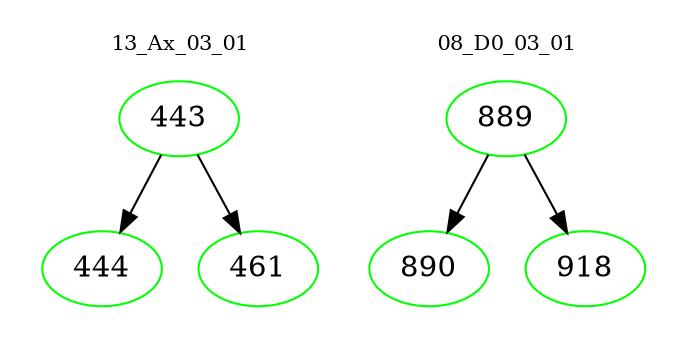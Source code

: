 digraph{
subgraph cluster_0 {
color = white
label = "13_Ax_03_01";
fontsize=10;
T0_443 [label="443", color="green"]
T0_443 -> T0_444 [color="black"]
T0_444 [label="444", color="green"]
T0_443 -> T0_461 [color="black"]
T0_461 [label="461", color="green"]
}
subgraph cluster_1 {
color = white
label = "08_D0_03_01";
fontsize=10;
T1_889 [label="889", color="green"]
T1_889 -> T1_890 [color="black"]
T1_890 [label="890", color="green"]
T1_889 -> T1_918 [color="black"]
T1_918 [label="918", color="green"]
}
}
